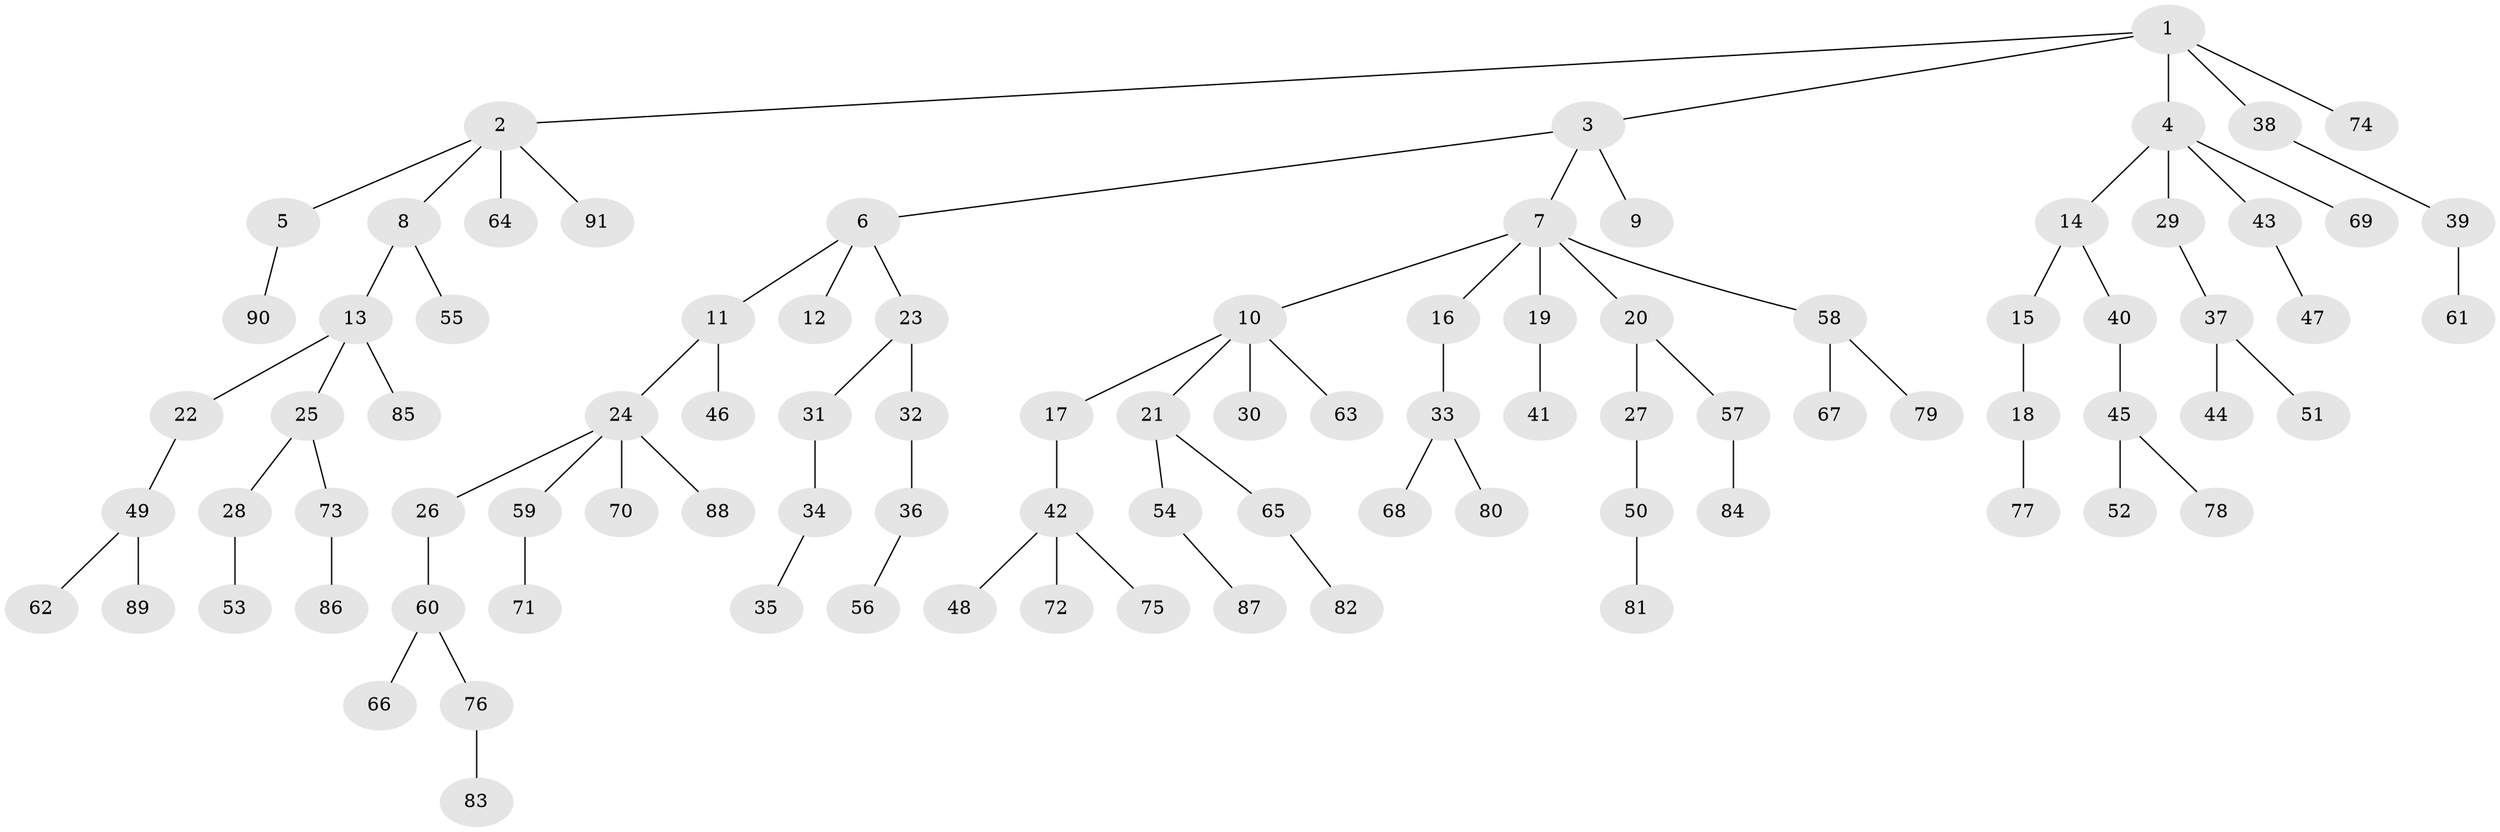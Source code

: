 // coarse degree distribution, {8: 0.022222222222222223, 4: 0.022222222222222223, 5: 0.044444444444444446, 1: 0.6222222222222222, 3: 0.1111111111111111, 9: 0.022222222222222223, 2: 0.15555555555555556}
// Generated by graph-tools (version 1.1) at 2025/19/03/04/25 18:19:19]
// undirected, 91 vertices, 90 edges
graph export_dot {
graph [start="1"]
  node [color=gray90,style=filled];
  1;
  2;
  3;
  4;
  5;
  6;
  7;
  8;
  9;
  10;
  11;
  12;
  13;
  14;
  15;
  16;
  17;
  18;
  19;
  20;
  21;
  22;
  23;
  24;
  25;
  26;
  27;
  28;
  29;
  30;
  31;
  32;
  33;
  34;
  35;
  36;
  37;
  38;
  39;
  40;
  41;
  42;
  43;
  44;
  45;
  46;
  47;
  48;
  49;
  50;
  51;
  52;
  53;
  54;
  55;
  56;
  57;
  58;
  59;
  60;
  61;
  62;
  63;
  64;
  65;
  66;
  67;
  68;
  69;
  70;
  71;
  72;
  73;
  74;
  75;
  76;
  77;
  78;
  79;
  80;
  81;
  82;
  83;
  84;
  85;
  86;
  87;
  88;
  89;
  90;
  91;
  1 -- 2;
  1 -- 3;
  1 -- 4;
  1 -- 38;
  1 -- 74;
  2 -- 5;
  2 -- 8;
  2 -- 64;
  2 -- 91;
  3 -- 6;
  3 -- 7;
  3 -- 9;
  4 -- 14;
  4 -- 29;
  4 -- 43;
  4 -- 69;
  5 -- 90;
  6 -- 11;
  6 -- 12;
  6 -- 23;
  7 -- 10;
  7 -- 16;
  7 -- 19;
  7 -- 20;
  7 -- 58;
  8 -- 13;
  8 -- 55;
  10 -- 17;
  10 -- 21;
  10 -- 30;
  10 -- 63;
  11 -- 24;
  11 -- 46;
  13 -- 22;
  13 -- 25;
  13 -- 85;
  14 -- 15;
  14 -- 40;
  15 -- 18;
  16 -- 33;
  17 -- 42;
  18 -- 77;
  19 -- 41;
  20 -- 27;
  20 -- 57;
  21 -- 54;
  21 -- 65;
  22 -- 49;
  23 -- 31;
  23 -- 32;
  24 -- 26;
  24 -- 59;
  24 -- 70;
  24 -- 88;
  25 -- 28;
  25 -- 73;
  26 -- 60;
  27 -- 50;
  28 -- 53;
  29 -- 37;
  31 -- 34;
  32 -- 36;
  33 -- 68;
  33 -- 80;
  34 -- 35;
  36 -- 56;
  37 -- 44;
  37 -- 51;
  38 -- 39;
  39 -- 61;
  40 -- 45;
  42 -- 48;
  42 -- 72;
  42 -- 75;
  43 -- 47;
  45 -- 52;
  45 -- 78;
  49 -- 62;
  49 -- 89;
  50 -- 81;
  54 -- 87;
  57 -- 84;
  58 -- 67;
  58 -- 79;
  59 -- 71;
  60 -- 66;
  60 -- 76;
  65 -- 82;
  73 -- 86;
  76 -- 83;
}
